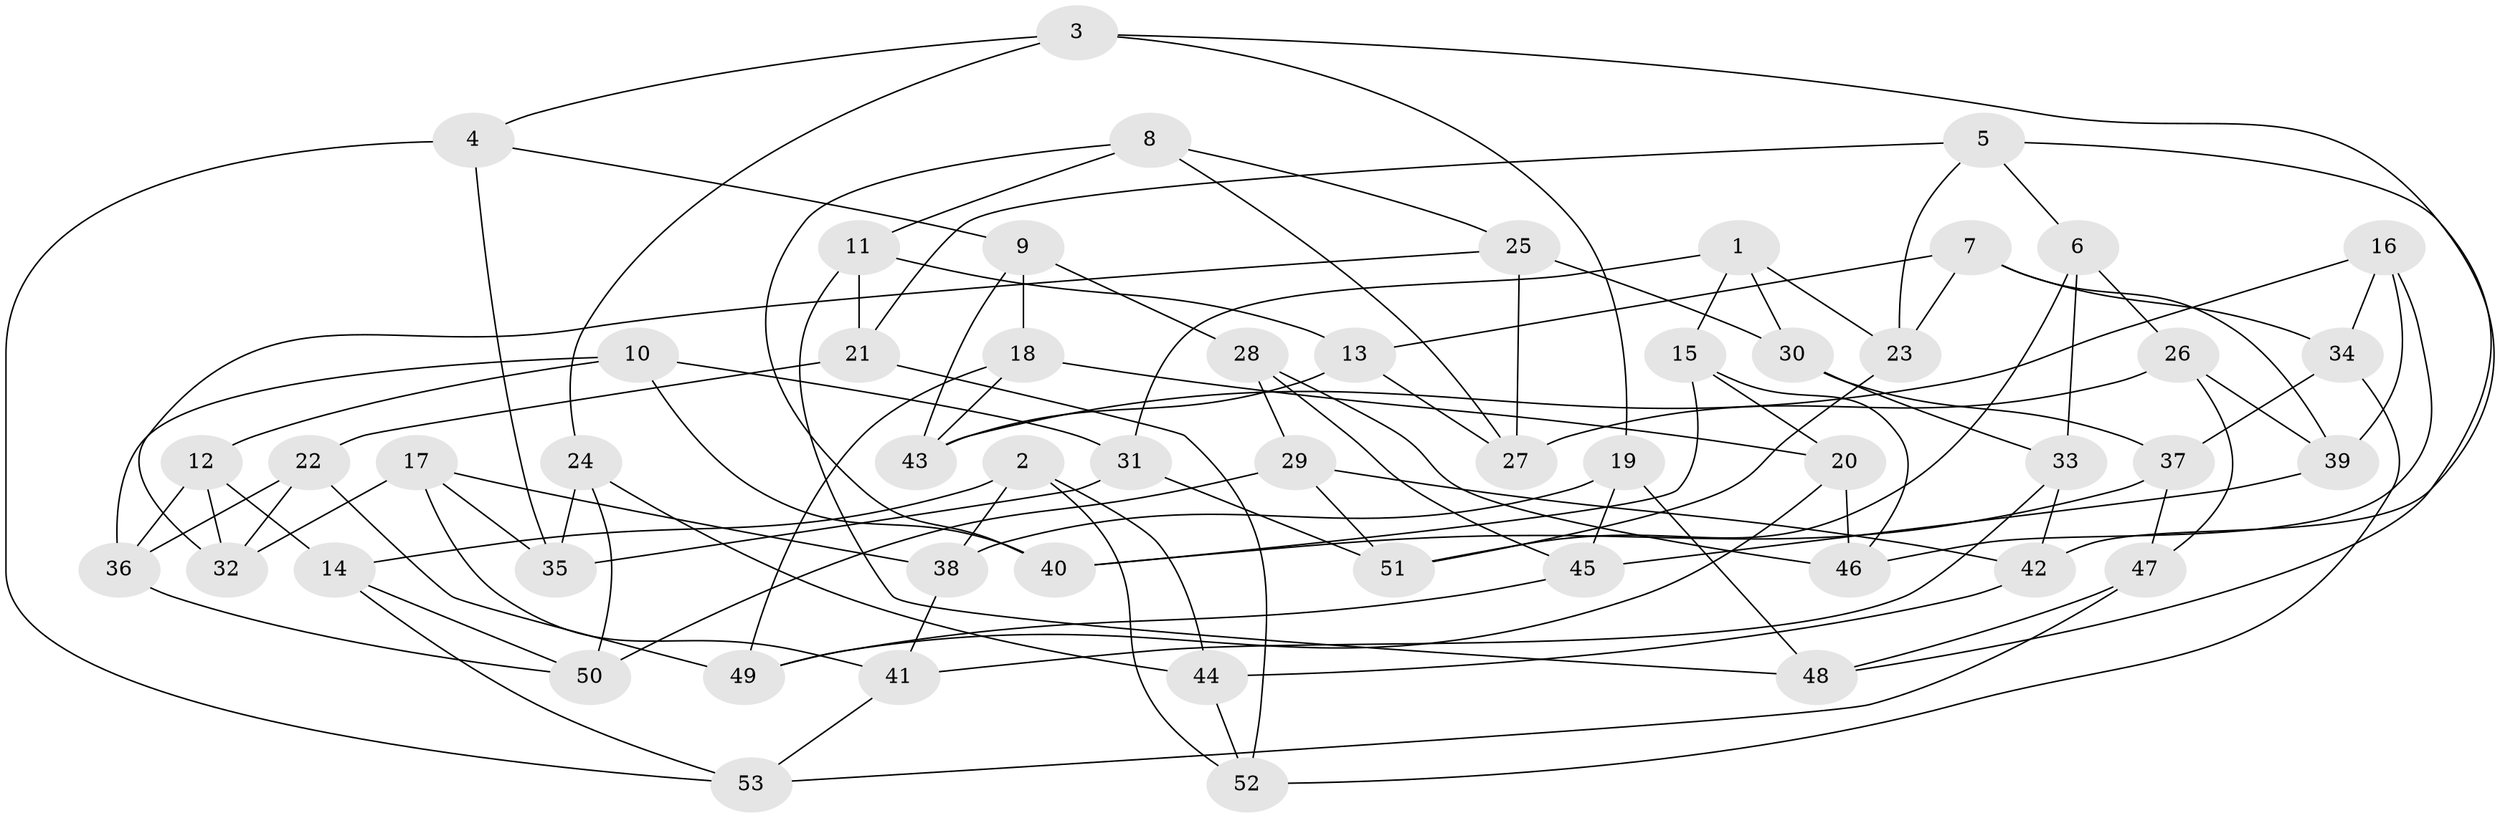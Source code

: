 // coarse degree distribution, {6: 0.42424242424242425, 3: 0.12121212121212122, 4: 0.2727272727272727, 5: 0.18181818181818182}
// Generated by graph-tools (version 1.1) at 2025/42/03/06/25 10:42:20]
// undirected, 53 vertices, 106 edges
graph export_dot {
graph [start="1"]
  node [color=gray90,style=filled];
  1;
  2;
  3;
  4;
  5;
  6;
  7;
  8;
  9;
  10;
  11;
  12;
  13;
  14;
  15;
  16;
  17;
  18;
  19;
  20;
  21;
  22;
  23;
  24;
  25;
  26;
  27;
  28;
  29;
  30;
  31;
  32;
  33;
  34;
  35;
  36;
  37;
  38;
  39;
  40;
  41;
  42;
  43;
  44;
  45;
  46;
  47;
  48;
  49;
  50;
  51;
  52;
  53;
  1 -- 31;
  1 -- 30;
  1 -- 23;
  1 -- 15;
  2 -- 14;
  2 -- 38;
  2 -- 44;
  2 -- 52;
  3 -- 24;
  3 -- 42;
  3 -- 19;
  3 -- 4;
  4 -- 9;
  4 -- 53;
  4 -- 35;
  5 -- 6;
  5 -- 48;
  5 -- 21;
  5 -- 23;
  6 -- 26;
  6 -- 33;
  6 -- 51;
  7 -- 39;
  7 -- 23;
  7 -- 34;
  7 -- 13;
  8 -- 25;
  8 -- 40;
  8 -- 11;
  8 -- 27;
  9 -- 18;
  9 -- 43;
  9 -- 28;
  10 -- 36;
  10 -- 40;
  10 -- 31;
  10 -- 12;
  11 -- 48;
  11 -- 21;
  11 -- 13;
  12 -- 32;
  12 -- 14;
  12 -- 36;
  13 -- 27;
  13 -- 43;
  14 -- 53;
  14 -- 50;
  15 -- 40;
  15 -- 46;
  15 -- 20;
  16 -- 46;
  16 -- 43;
  16 -- 34;
  16 -- 39;
  17 -- 32;
  17 -- 35;
  17 -- 38;
  17 -- 41;
  18 -- 20;
  18 -- 43;
  18 -- 49;
  19 -- 48;
  19 -- 38;
  19 -- 45;
  20 -- 49;
  20 -- 46;
  21 -- 22;
  21 -- 52;
  22 -- 36;
  22 -- 49;
  22 -- 32;
  23 -- 51;
  24 -- 50;
  24 -- 44;
  24 -- 35;
  25 -- 27;
  25 -- 32;
  25 -- 30;
  26 -- 47;
  26 -- 39;
  26 -- 27;
  28 -- 46;
  28 -- 45;
  28 -- 29;
  29 -- 42;
  29 -- 51;
  29 -- 50;
  30 -- 33;
  30 -- 37;
  31 -- 51;
  31 -- 35;
  33 -- 42;
  33 -- 41;
  34 -- 52;
  34 -- 37;
  36 -- 50;
  37 -- 40;
  37 -- 47;
  38 -- 41;
  39 -- 45;
  41 -- 53;
  42 -- 44;
  44 -- 52;
  45 -- 49;
  47 -- 48;
  47 -- 53;
}
